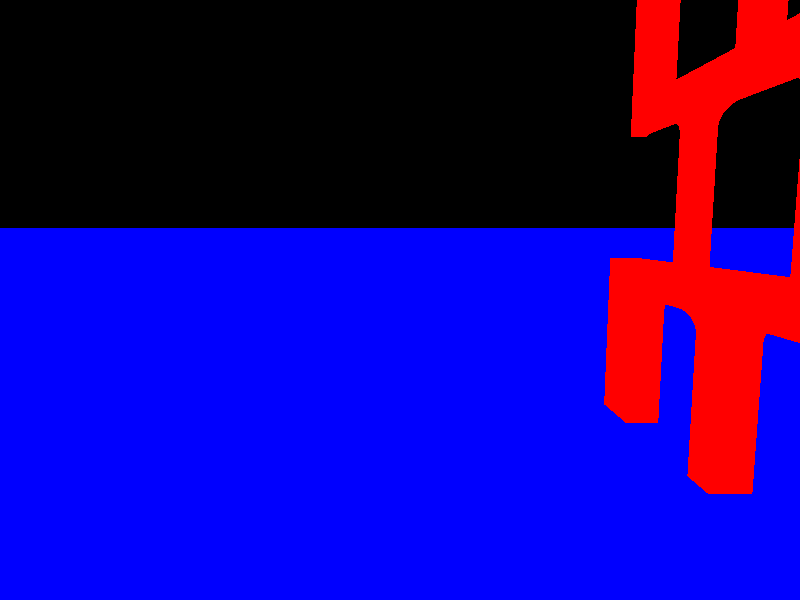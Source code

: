                                                               //--global--------------------------
//--includes------------------------
//--declares------------------------

//mode
#declare bEdit = true;

//textures
#if (bEdit)
  #declare tStone =  texture {
                       pigment {
                         colour rgb <1,0,0>
                       }
                     }  
  #declare tFabric = texture {
                       pigment {
                         colour rgb <0,1,0>
                       }
                     }
  #declare tGround = texture {
                       pigment {
                         colour rgb <0,0,1>
                       }
                     }                          
#else  
  #declare tStone = texture {
                    } 
  #declare tFabric = texture {
                     }
  #declare tGround = texture {
                     } 
#end
                   
//--objects-------------------------

//ground
plane {
  y,0
  texture {
    tGround
  }
}       
//near wall
difference {
  box {
    <-1, 0, 0>,
    < 1,40,40>
  }
  //ground floor      
  union {
    box {
      <-5,-1,28>,
      < 5, 7,36>
    }
    cylinder {
      <-5, 0,30>,
      < 5, 0,30>,
      2                 
      scale <1,.5,1> 
      translate <0,7,0>
    }           
    cylinder {
      <-5, 0,34>,
      < 5, 0,34>,
      2  
      scale <1,.5,1> 
      translate <0,7,0>
    } 
    box {
      <-5, 6,30>,
      < 5, 8,34>
    }
  }
  union {
    box {
      <-5,-1,28>,
      < 5, 7,36>
    }
    cylinder {
      <-5, 0,30>,
      < 5, 0,30>,
      2                 
      scale <1,.5,1> 
      translate <0,7,0>
    }           
    cylinder {
      <-5, 0,34>,
      < 5, 0,34>,
      2  
      scale <1,.5,1> 
      translate <0,7,0>
    } 
    box {
      <-5, 6,30>,
      < 5, 8,34>
    }
    translate <0,0,-10>
  }       
  //first floor
  union {
    box {
      <-5,0,28>,
      < 5, 7,36>
    }
    cylinder {
      <-5, 0,30>,
      < 5, 0,30>,
      2                 
      scale <1,.5,1> 
      translate <0,7,0>
    }           
    cylinder {
      <-5, 0,34>,
      < 5, 0,34>,
      2  
      scale <1,.5,1> 
      translate <0,7,0>
    } 
    box {
      <-5, 6,30>,
      < 5, 8,34>
    }
    translate <0,10,5>
  }      
  union {
    box {
      <-5,0,28>,
      < 5, 7,36>
    }
    cylinder {
      <-5, 0,30>,
      < 5, 0,30>,
      2                 
      scale <1,.5,1> 
      translate <0,7,0>
    }           
    cylinder {
      <-5, 0,34>,
      < 5, 0,34>,
      2  
      scale <1,.5,1> 
      translate <0,7,0>
    } 
    box {
      <-5, 6,30>,
      < 5, 8,34>
    }
    translate <0,10,-5>
  }        
  union {
    box {
      <-5,0,28>,
      < 5, 7,36>
    }
    cylinder {
      <-5, 0,30>,
      < 5, 0,30>,
      2                 
      scale <1,.5,1> 
      translate <0,7,0>
    }           
    cylinder {
      <-5, 0,34>,
      < 5, 0,34>,
      2  
      scale <1,.5,1> 
      translate <0,7,0>
    } 
    box {
      <-5, 6,30>,
      < 5, 8,34>
    }
    translate <0,10,-15>
  }  
  box {
    <-5,10,1>,
    <0,50,41>
  }            
  //second floor
  union {
    box {
      <-5,0,28>,
      < 5, 7,36>
    }
    cylinder {
      <-5, 0,30>,
      < 5, 0,30>,
      2                 
      scale <1,.5,1> 
      translate <0,7,0>
    }           
    cylinder {
      <-5, 0,34>,
      < 5, 0,34>,
      2  
      scale <1,.5,1> 
      translate <0,7,0>
    } 
    box {
      <-5, 6,30>,
      < 5, 8,34>
    }
    translate <0,20,0>
  }   
  union {
    box {
      <-5,0,28>,
      < 5, 7,36>
    }
    cylinder {
      <-5, 0,30>,
      < 5, 0,30>,
      2                 
      scale <1,.5,1> 
      translate <0,7,0>
    }           
    cylinder {
      <-5, 0,34>,
      < 5, 0,34>,
      2  
      scale <1,.5,1> 
      translate <0,7,0>
    } 
    box {
      <-5, 6,30>,
      < 5, 8,34>
    }
    translate <0,20,-10>
  }
  texture {
    tStone
  }
  translate <15,0,-100>
}

//--lights--------------------------

// create a regular point light source
light_source {
  0*x                  // light's position (translated below)
  color rgb <.2,.2,.2>    // light's color
  translate <0, 40, -200>
}                                      
light_source {
  0*x                  // light's position (translated below)
  color rgb <5,5,5>    // light's color
  translate <216, 40, -20>
}

//--camera--------------------------

// perspective (default) camera
camera {
  location  <0,12,-100>
  look_at   <0.0, 0.0,  0.0>
  right     x*image_width/image_height
}
